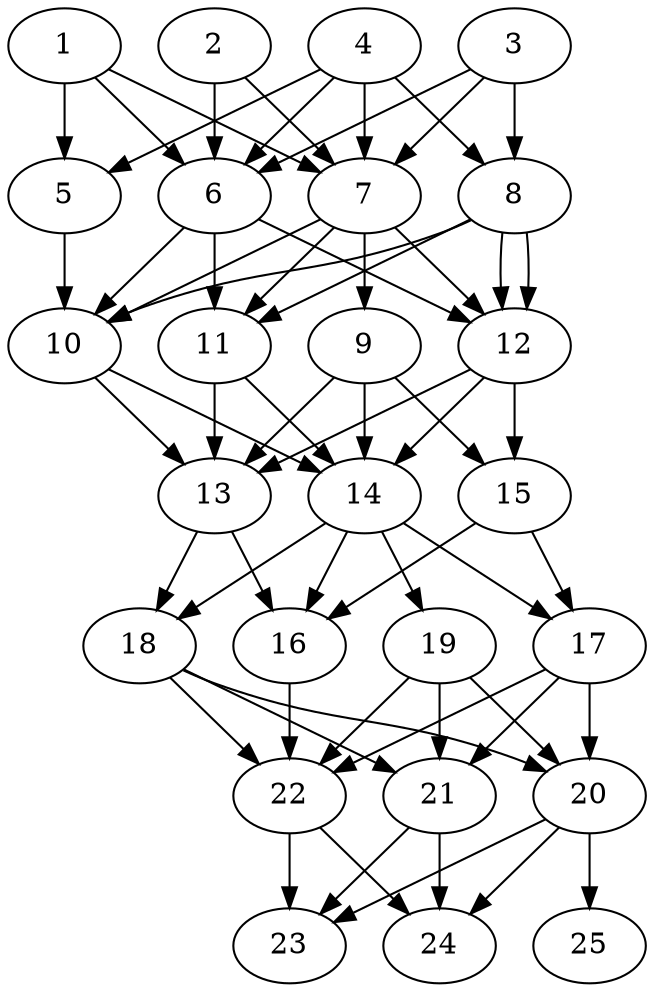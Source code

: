 // DAG automatically generated by daggen at Thu Oct  3 14:00:39 2019
// ./daggen --dot -n 25 --ccr 0.3 --fat 0.5 --regular 0.9 --density 0.9 --mindata 5242880 --maxdata 52428800 
digraph G {
  1 [size="116200107", alpha="0.07", expect_size="34860032"] 
  1 -> 5 [size ="34860032"]
  1 -> 6 [size ="34860032"]
  1 -> 7 [size ="34860032"]
  2 [size="139202560", alpha="0.11", expect_size="41760768"] 
  2 -> 6 [size ="41760768"]
  2 -> 7 [size ="41760768"]
  3 [size="164580693", alpha="0.16", expect_size="49374208"] 
  3 -> 6 [size ="49374208"]
  3 -> 7 [size ="49374208"]
  3 -> 8 [size ="49374208"]
  4 [size="173714773", alpha="0.17", expect_size="52114432"] 
  4 -> 5 [size ="52114432"]
  4 -> 6 [size ="52114432"]
  4 -> 7 [size ="52114432"]
  4 -> 8 [size ="52114432"]
  5 [size="122927787", alpha="0.07", expect_size="36878336"] 
  5 -> 10 [size ="36878336"]
  6 [size="108533760", alpha="0.13", expect_size="32560128"] 
  6 -> 10 [size ="32560128"]
  6 -> 11 [size ="32560128"]
  6 -> 12 [size ="32560128"]
  7 [size="128996693", alpha="0.12", expect_size="38699008"] 
  7 -> 9 [size ="38699008"]
  7 -> 10 [size ="38699008"]
  7 -> 11 [size ="38699008"]
  7 -> 12 [size ="38699008"]
  8 [size="102987093", alpha="0.08", expect_size="30896128"] 
  8 -> 10 [size ="30896128"]
  8 -> 11 [size ="30896128"]
  8 -> 12 [size ="30896128"]
  8 -> 12 [size ="30896128"]
  9 [size="32303787", alpha="0.05", expect_size="9691136"] 
  9 -> 13 [size ="9691136"]
  9 -> 14 [size ="9691136"]
  9 -> 15 [size ="9691136"]
  10 [size="79179093", alpha="0.13", expect_size="23753728"] 
  10 -> 13 [size ="23753728"]
  10 -> 14 [size ="23753728"]
  11 [size="162938880", alpha="0.08", expect_size="48881664"] 
  11 -> 13 [size ="48881664"]
  11 -> 14 [size ="48881664"]
  12 [size="62040747", alpha="0.06", expect_size="18612224"] 
  12 -> 13 [size ="18612224"]
  12 -> 14 [size ="18612224"]
  12 -> 15 [size ="18612224"]
  13 [size="146711893", alpha="0.02", expect_size="44013568"] 
  13 -> 16 [size ="44013568"]
  13 -> 18 [size ="44013568"]
  14 [size="114804053", alpha="0.15", expect_size="34441216"] 
  14 -> 16 [size ="34441216"]
  14 -> 17 [size ="34441216"]
  14 -> 18 [size ="34441216"]
  14 -> 19 [size ="34441216"]
  15 [size="88057173", alpha="0.16", expect_size="26417152"] 
  15 -> 16 [size ="26417152"]
  15 -> 17 [size ="26417152"]
  16 [size="140516693", alpha="0.02", expect_size="42155008"] 
  16 -> 22 [size ="42155008"]
  17 [size="82387627", alpha="0.03", expect_size="24716288"] 
  17 -> 20 [size ="24716288"]
  17 -> 21 [size ="24716288"]
  17 -> 22 [size ="24716288"]
  18 [size="21643947", alpha="0.20", expect_size="6493184"] 
  18 -> 20 [size ="6493184"]
  18 -> 21 [size ="6493184"]
  18 -> 22 [size ="6493184"]
  19 [size="86797653", alpha="0.07", expect_size="26039296"] 
  19 -> 20 [size ="26039296"]
  19 -> 21 [size ="26039296"]
  19 -> 22 [size ="26039296"]
  20 [size="127150080", alpha="0.12", expect_size="38145024"] 
  20 -> 23 [size ="38145024"]
  20 -> 24 [size ="38145024"]
  20 -> 25 [size ="38145024"]
  21 [size="74171733", alpha="0.10", expect_size="22251520"] 
  21 -> 23 [size ="22251520"]
  21 -> 24 [size ="22251520"]
  22 [size="138158080", alpha="0.03", expect_size="41447424"] 
  22 -> 23 [size ="41447424"]
  22 -> 24 [size ="41447424"]
  23 [size="30235307", alpha="0.15", expect_size="9070592"] 
  24 [size="42338987", alpha="0.06", expect_size="12701696"] 
  25 [size="158617600", alpha="0.11", expect_size="47585280"] 
}
